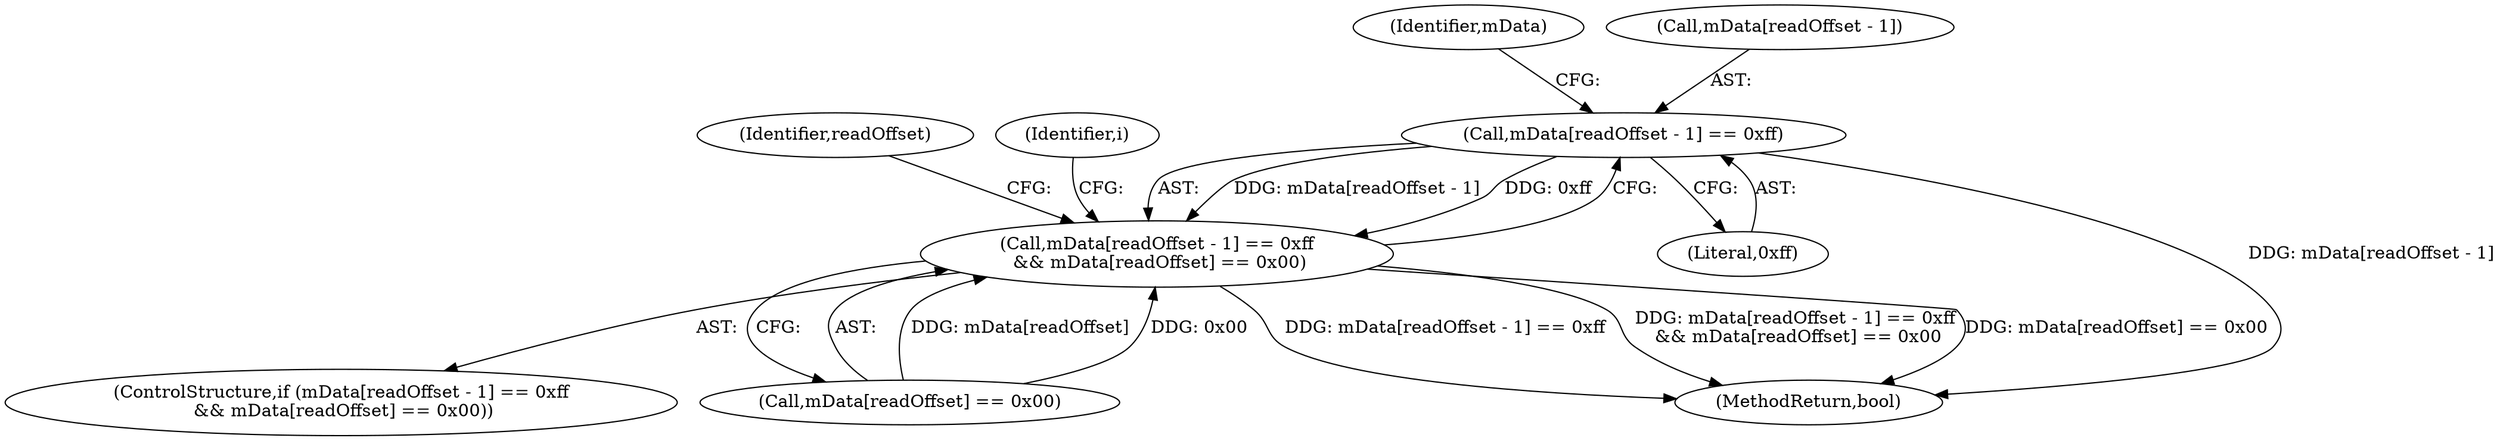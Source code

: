 digraph "0_Android_dd3ca4d6b81a9ae2ddf358b7b93d2f8c010921f5@API" {
"1000274" [label="(Call,mData[readOffset - 1] == 0xff)"];
"1000273" [label="(Call,mData[readOffset - 1] == 0xff\n && mData[readOffset] == 0x00)"];
"1000272" [label="(ControlStructure,if (mData[readOffset - 1] == 0xff\n && mData[readOffset] == 0x00))"];
"1000283" [label="(Identifier,mData)"];
"1000274" [label="(Call,mData[readOffset - 1] == 0xff)"];
"1000280" [label="(Literal,0xff)"];
"1000288" [label="(Identifier,readOffset)"];
"1000273" [label="(Call,mData[readOffset - 1] == 0xff\n && mData[readOffset] == 0x00)"];
"1000281" [label="(Call,mData[readOffset] == 0x00)"];
"1000389" [label="(MethodReturn,bool)"];
"1000275" [label="(Call,mData[readOffset - 1])"];
"1000296" [label="(Identifier,i)"];
"1000274" -> "1000273"  [label="AST: "];
"1000274" -> "1000280"  [label="CFG: "];
"1000275" -> "1000274"  [label="AST: "];
"1000280" -> "1000274"  [label="AST: "];
"1000283" -> "1000274"  [label="CFG: "];
"1000273" -> "1000274"  [label="CFG: "];
"1000274" -> "1000389"  [label="DDG: mData[readOffset - 1]"];
"1000274" -> "1000273"  [label="DDG: mData[readOffset - 1]"];
"1000274" -> "1000273"  [label="DDG: 0xff"];
"1000273" -> "1000272"  [label="AST: "];
"1000273" -> "1000281"  [label="CFG: "];
"1000281" -> "1000273"  [label="AST: "];
"1000288" -> "1000273"  [label="CFG: "];
"1000296" -> "1000273"  [label="CFG: "];
"1000273" -> "1000389"  [label="DDG: mData[readOffset - 1] == 0xff"];
"1000273" -> "1000389"  [label="DDG: mData[readOffset - 1] == 0xff\n && mData[readOffset] == 0x00"];
"1000273" -> "1000389"  [label="DDG: mData[readOffset] == 0x00"];
"1000281" -> "1000273"  [label="DDG: mData[readOffset]"];
"1000281" -> "1000273"  [label="DDG: 0x00"];
}
